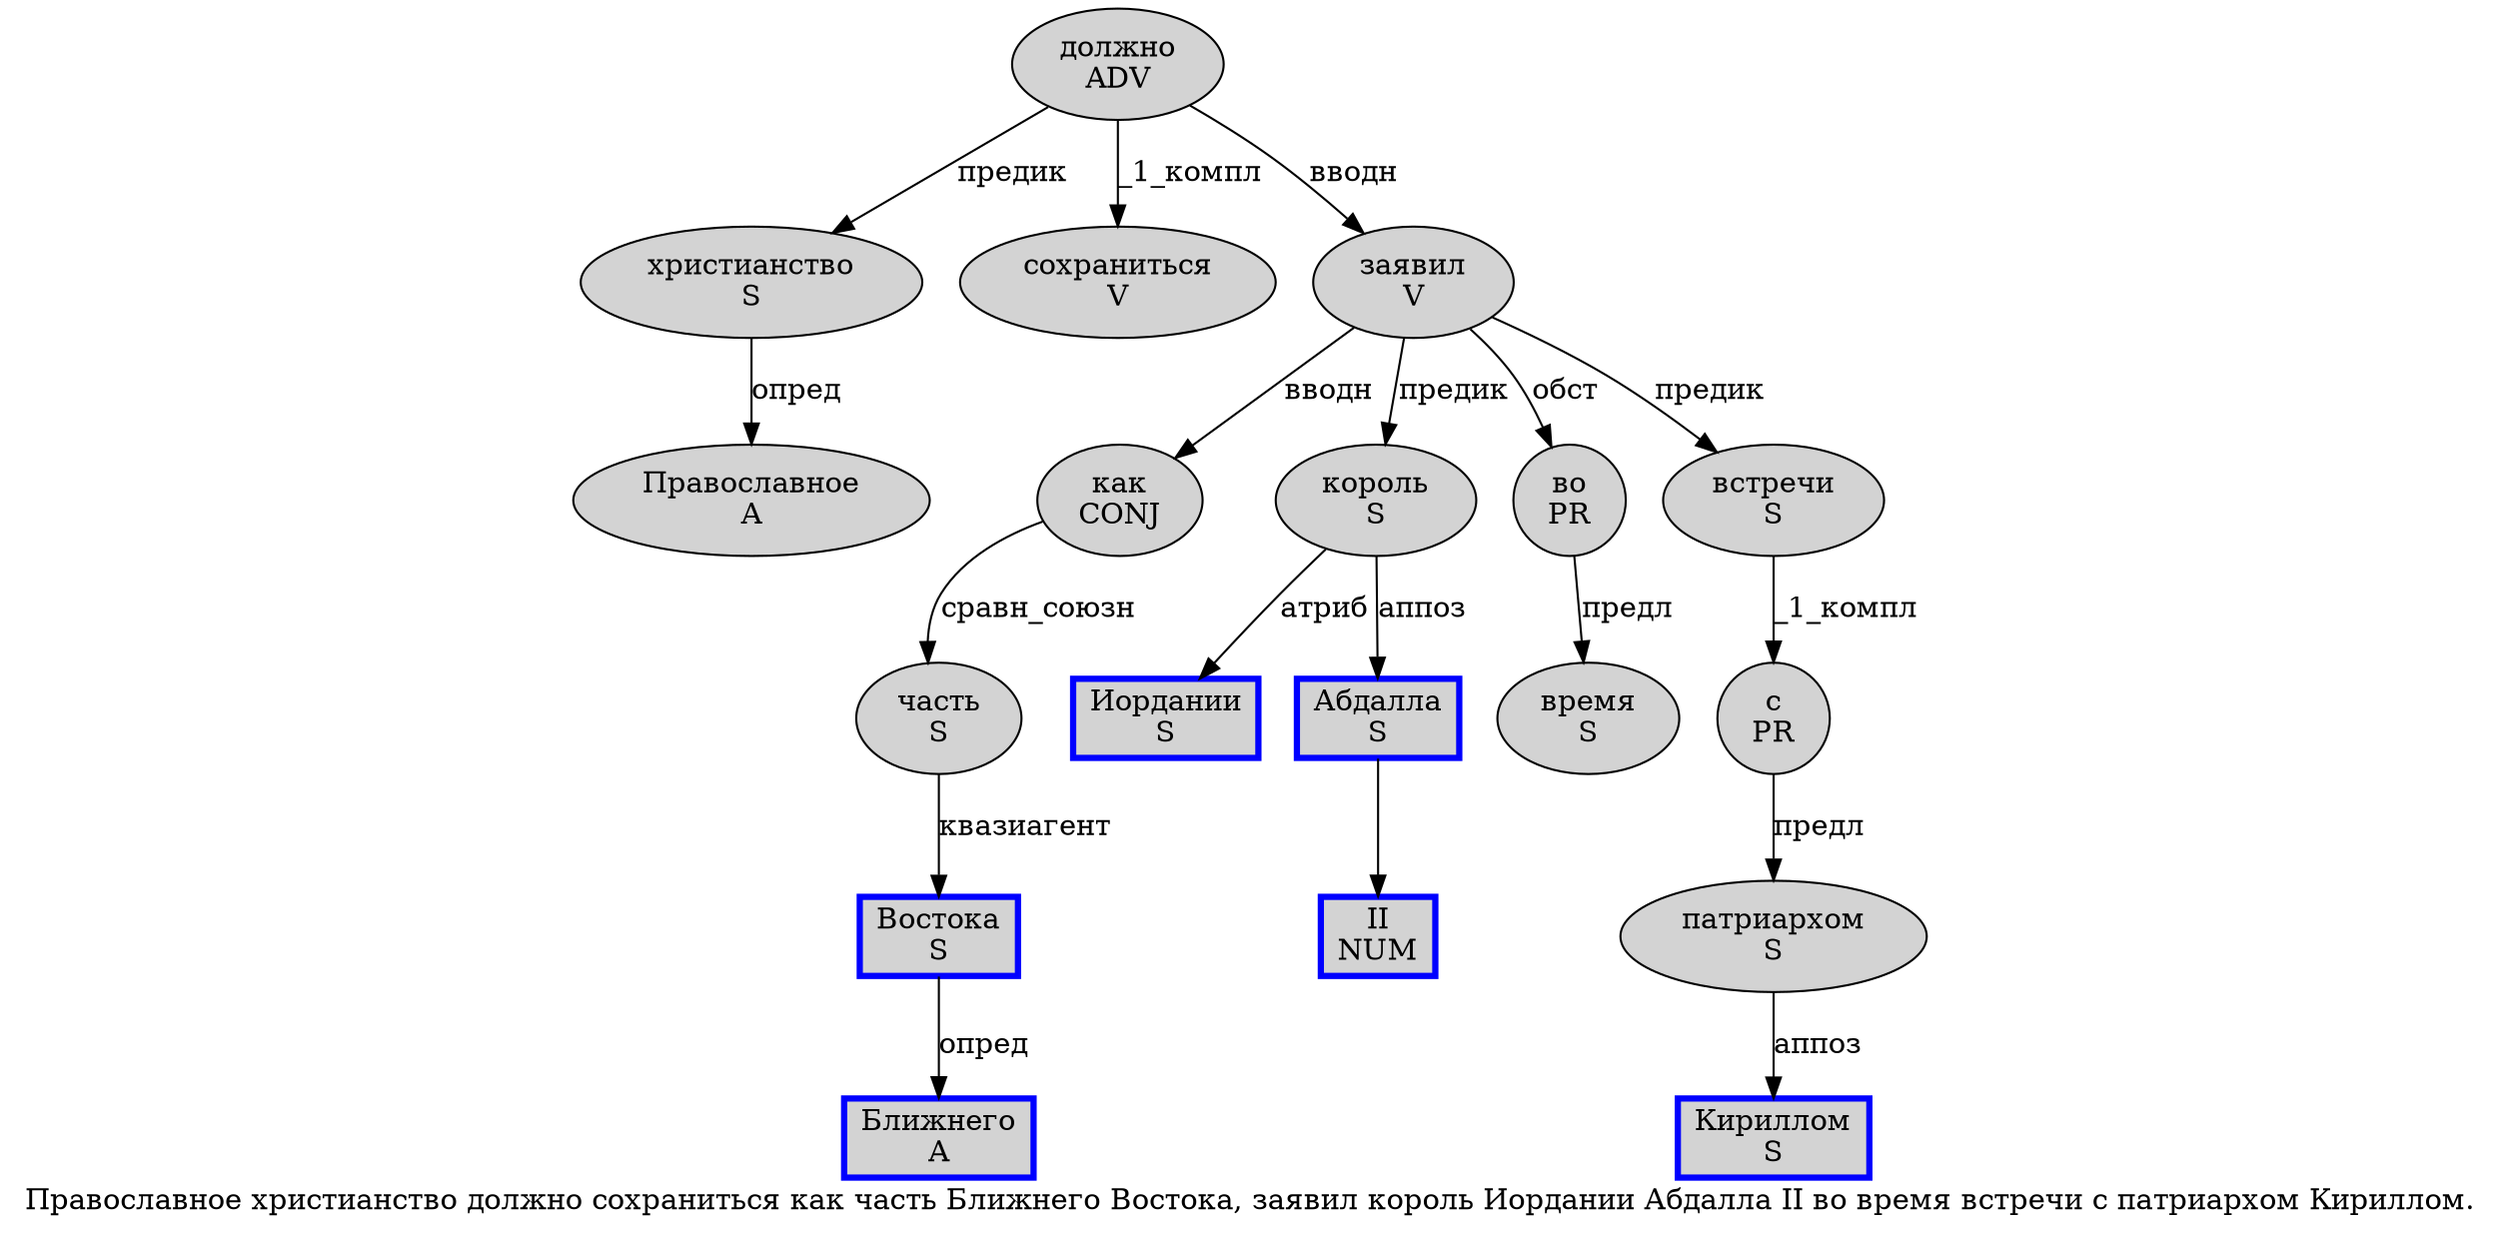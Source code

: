 digraph SENTENCE_468 {
	graph [label="Православное христианство должно сохраниться как часть Ближнего Востока, заявил король Иордании Абдалла II во время встречи с патриархом Кириллом."]
	node [style=filled]
		0 [label="Православное
A" color="" fillcolor=lightgray penwidth=1 shape=ellipse]
		1 [label="христианство
S" color="" fillcolor=lightgray penwidth=1 shape=ellipse]
		2 [label="должно
ADV" color="" fillcolor=lightgray penwidth=1 shape=ellipse]
		3 [label="сохраниться
V" color="" fillcolor=lightgray penwidth=1 shape=ellipse]
		4 [label="как
CONJ" color="" fillcolor=lightgray penwidth=1 shape=ellipse]
		5 [label="часть
S" color="" fillcolor=lightgray penwidth=1 shape=ellipse]
		6 [label="Ближнего
A" color=blue fillcolor=lightgray penwidth=3 shape=box]
		7 [label="Востока
S" color=blue fillcolor=lightgray penwidth=3 shape=box]
		9 [label="заявил
V" color="" fillcolor=lightgray penwidth=1 shape=ellipse]
		10 [label="король
S" color="" fillcolor=lightgray penwidth=1 shape=ellipse]
		11 [label="Иордании
S" color=blue fillcolor=lightgray penwidth=3 shape=box]
		12 [label="Абдалла
S" color=blue fillcolor=lightgray penwidth=3 shape=box]
		13 [label="II
NUM" color=blue fillcolor=lightgray penwidth=3 shape=box]
		14 [label="во
PR" color="" fillcolor=lightgray penwidth=1 shape=ellipse]
		15 [label="время
S" color="" fillcolor=lightgray penwidth=1 shape=ellipse]
		16 [label="встречи
S" color="" fillcolor=lightgray penwidth=1 shape=ellipse]
		17 [label="с
PR" color="" fillcolor=lightgray penwidth=1 shape=ellipse]
		18 [label="патриархом
S" color="" fillcolor=lightgray penwidth=1 shape=ellipse]
		19 [label="Кириллом
S" color=blue fillcolor=lightgray penwidth=3 shape=box]
			5 -> 7 [label="квазиагент"]
			14 -> 15 [label="предл"]
			10 -> 11 [label="атриб"]
			10 -> 12 [label="аппоз"]
			7 -> 6 [label="опред"]
			1 -> 0 [label="опред"]
			2 -> 1 [label="предик"]
			2 -> 3 [label="_1_компл"]
			2 -> 9 [label="вводн"]
			12 -> 13
			9 -> 4 [label="вводн"]
			9 -> 10 [label="предик"]
			9 -> 14 [label="обст"]
			9 -> 16 [label="предик"]
			16 -> 17 [label="_1_компл"]
			4 -> 5 [label="сравн_союзн"]
			17 -> 18 [label="предл"]
			18 -> 19 [label="аппоз"]
}